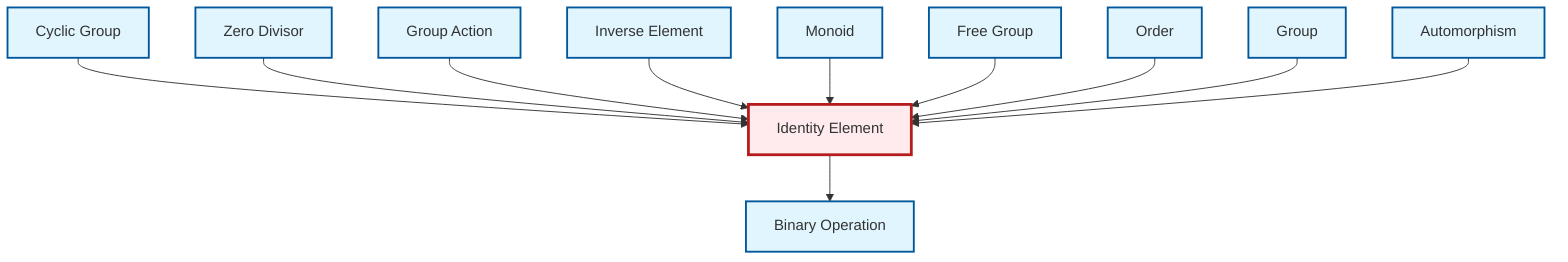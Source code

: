 graph TD
    classDef definition fill:#e1f5fe,stroke:#01579b,stroke-width:2px
    classDef theorem fill:#f3e5f5,stroke:#4a148c,stroke-width:2px
    classDef axiom fill:#fff3e0,stroke:#e65100,stroke-width:2px
    classDef example fill:#e8f5e9,stroke:#1b5e20,stroke-width:2px
    classDef current fill:#ffebee,stroke:#b71c1c,stroke-width:3px
    def-inverse-element["Inverse Element"]:::definition
    def-order["Order"]:::definition
    def-automorphism["Automorphism"]:::definition
    def-group["Group"]:::definition
    def-zero-divisor["Zero Divisor"]:::definition
    def-free-group["Free Group"]:::definition
    def-binary-operation["Binary Operation"]:::definition
    def-group-action["Group Action"]:::definition
    def-cyclic-group["Cyclic Group"]:::definition
    def-monoid["Monoid"]:::definition
    def-identity-element["Identity Element"]:::definition
    def-cyclic-group --> def-identity-element
    def-zero-divisor --> def-identity-element
    def-identity-element --> def-binary-operation
    def-group-action --> def-identity-element
    def-inverse-element --> def-identity-element
    def-monoid --> def-identity-element
    def-free-group --> def-identity-element
    def-order --> def-identity-element
    def-group --> def-identity-element
    def-automorphism --> def-identity-element
    class def-identity-element current